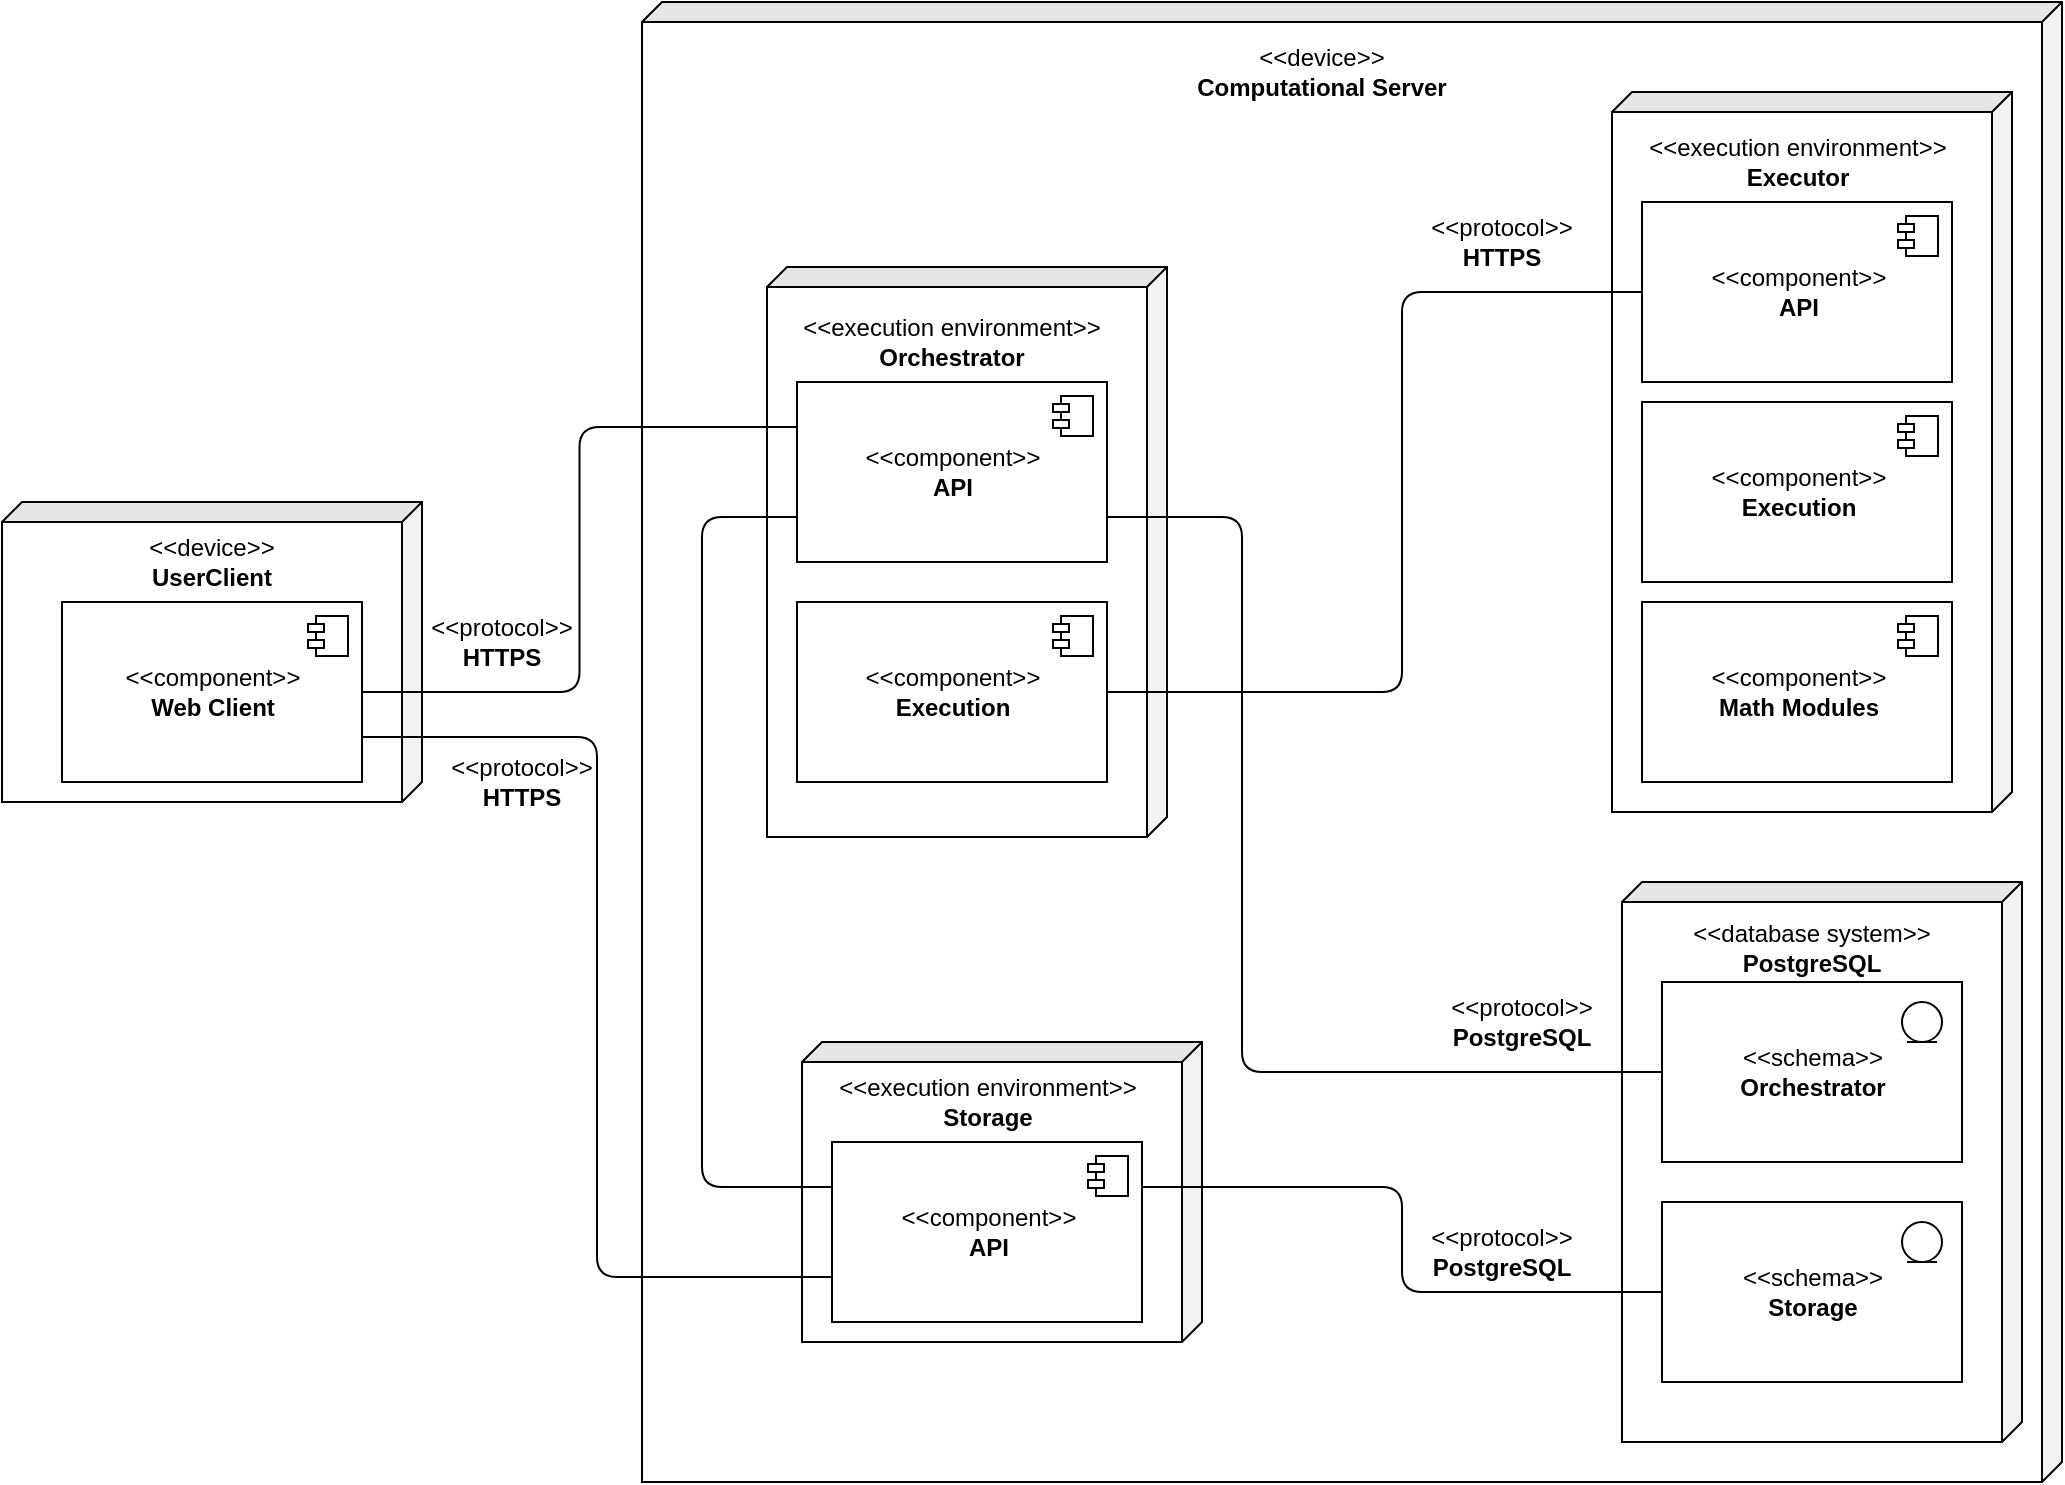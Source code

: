 <mxfile version="17.2.4" type="device"><diagram id="RwHs3k7okTrlKBKqiO1_" name="Page-1"><mxGraphModel dx="1845" dy="741" grid="1" gridSize="10" guides="1" tooltips="1" connect="1" arrows="1" fold="1" page="1" pageScale="1" pageWidth="827" pageHeight="1169" math="0" shadow="0"><root><mxCell id="0"/><mxCell id="1" parent="0"/><mxCell id="rzzWd4vhDg8JMWfKJjgx-2" value="" style="shape=cube;whiteSpace=wrap;html=1;boundedLbl=1;backgroundOutline=1;darkOpacity=0.05;darkOpacity2=0.1;direction=south;size=10;" parent="1" vertex="1"><mxGeometry x="-220" y="280" width="210" height="150" as="geometry"/></mxCell><mxCell id="rzzWd4vhDg8JMWfKJjgx-5" value="" style="shape=cube;whiteSpace=wrap;html=1;boundedLbl=1;backgroundOutline=1;darkOpacity=0.05;darkOpacity2=0.1;direction=south;size=10;" parent="1" vertex="1"><mxGeometry x="100" y="30" width="710" height="740" as="geometry"/></mxCell><mxCell id="rzzWd4vhDg8JMWfKJjgx-6" value="&amp;lt;&amp;lt;device&amp;gt;&amp;gt;&lt;br&gt;&lt;b&gt;UserClient&lt;/b&gt;" style="text;html=1;strokeColor=none;fillColor=none;align=center;verticalAlign=middle;whiteSpace=wrap;rounded=0;" parent="1" vertex="1"><mxGeometry x="-145" y="300" width="60" height="20" as="geometry"/></mxCell><mxCell id="rzzWd4vhDg8JMWfKJjgx-9" value="&amp;lt;&amp;lt;component&amp;gt;&amp;gt;&lt;br&gt;&lt;b&gt;Web Client&lt;/b&gt;" style="html=1;dropTarget=0;" parent="1" vertex="1"><mxGeometry x="-190" y="330" width="150" height="90" as="geometry"/></mxCell><mxCell id="rzzWd4vhDg8JMWfKJjgx-10" value="" style="shape=component;jettyWidth=8;jettyHeight=4;" parent="rzzWd4vhDg8JMWfKJjgx-9" vertex="1"><mxGeometry x="1" width="20" height="20" relative="1" as="geometry"><mxPoint x="-27" y="7" as="offset"/></mxGeometry></mxCell><mxCell id="rzzWd4vhDg8JMWfKJjgx-3" value="" style="shape=cube;whiteSpace=wrap;html=1;boundedLbl=1;backgroundOutline=1;darkOpacity=0.05;darkOpacity2=0.1;direction=south;size=10;" parent="1" vertex="1"><mxGeometry x="162.5" y="162.5" width="200" height="285" as="geometry"/></mxCell><mxCell id="rzzWd4vhDg8JMWfKJjgx-11" value="&amp;lt;&amp;lt;device&amp;gt;&amp;gt;&lt;br&gt;&lt;b&gt;Computational Server&lt;/b&gt;" style="text;html=1;strokeColor=none;fillColor=none;align=center;verticalAlign=middle;whiteSpace=wrap;rounded=0;" parent="1" vertex="1"><mxGeometry x="370" y="50" width="140" height="30" as="geometry"/></mxCell><mxCell id="rzzWd4vhDg8JMWfKJjgx-12" value="&amp;lt;&amp;lt;execution environment&amp;gt;&amp;gt;&lt;br&gt;&lt;b&gt;Orchestrator&lt;/b&gt;" style="text;html=1;strokeColor=none;fillColor=none;align=center;verticalAlign=middle;whiteSpace=wrap;rounded=0;" parent="1" vertex="1"><mxGeometry x="170" y="185" width="170" height="30" as="geometry"/></mxCell><mxCell id="rzzWd4vhDg8JMWfKJjgx-13" value="&amp;lt;&amp;lt;component&amp;gt;&amp;gt;&lt;br&gt;&lt;b&gt;API&lt;/b&gt;" style="html=1;dropTarget=0;" parent="1" vertex="1"><mxGeometry x="177.5" y="220" width="155" height="90" as="geometry"/></mxCell><mxCell id="rzzWd4vhDg8JMWfKJjgx-14" value="" style="shape=component;jettyWidth=8;jettyHeight=4;" parent="rzzWd4vhDg8JMWfKJjgx-13" vertex="1"><mxGeometry x="1" width="20" height="20" relative="1" as="geometry"><mxPoint x="-27" y="7" as="offset"/></mxGeometry></mxCell><mxCell id="rzzWd4vhDg8JMWfKJjgx-21" value="" style="shape=cube;whiteSpace=wrap;html=1;boundedLbl=1;backgroundOutline=1;darkOpacity=0.05;darkOpacity2=0.1;direction=south;size=10;" parent="1" vertex="1"><mxGeometry x="590" y="470" width="200" height="280" as="geometry"/></mxCell><mxCell id="rzzWd4vhDg8JMWfKJjgx-22" value="&amp;lt;&amp;lt;schema&amp;gt;&amp;gt;&lt;br&gt;&lt;b&gt;Orchestrator&lt;/b&gt;" style="html=1;dropTarget=0;" parent="1" vertex="1"><mxGeometry x="610" y="520" width="150" height="90" as="geometry"/></mxCell><mxCell id="rzzWd4vhDg8JMWfKJjgx-24" value="&amp;lt;&amp;lt;database system&amp;gt;&amp;gt;&lt;br&gt;&lt;b&gt;PostgreSQL&lt;/b&gt;" style="text;html=1;strokeColor=none;fillColor=none;align=center;verticalAlign=middle;whiteSpace=wrap;rounded=0;" parent="1" vertex="1"><mxGeometry x="600" y="485" width="170" height="35" as="geometry"/></mxCell><mxCell id="Hi3Ac8oQLRXKYI1mYclS-14" value="&amp;lt;&amp;lt;protocol&amp;gt;&amp;gt;&lt;br&gt;&lt;b&gt;HTTPS&lt;/b&gt;" style="text;html=1;strokeColor=none;fillColor=none;align=center;verticalAlign=middle;whiteSpace=wrap;rounded=0;" parent="1" vertex="1"><mxGeometry x="500" y="140" width="60" height="20" as="geometry"/></mxCell><mxCell id="M4qyIZvMjPyauZ3MhEu3-7" value="&amp;lt;&amp;lt;schema&amp;gt;&amp;gt;&lt;br&gt;&lt;b&gt;Storage&lt;/b&gt;" style="html=1;dropTarget=0;" parent="1" vertex="1"><mxGeometry x="610" y="630" width="150" height="90" as="geometry"/></mxCell><mxCell id="M4qyIZvMjPyauZ3MhEu3-9" value="" style="ellipse;shape=umlEntity;whiteSpace=wrap;html=1;" parent="1" vertex="1"><mxGeometry x="730" y="530" width="20" height="20" as="geometry"/></mxCell><mxCell id="M4qyIZvMjPyauZ3MhEu3-10" value="" style="ellipse;shape=umlEntity;whiteSpace=wrap;html=1;" parent="1" vertex="1"><mxGeometry x="730" y="640" width="20" height="20" as="geometry"/></mxCell><mxCell id="M4qyIZvMjPyauZ3MhEu3-11" value="" style="shape=cube;whiteSpace=wrap;html=1;boundedLbl=1;backgroundOutline=1;darkOpacity=0.05;darkOpacity2=0.1;direction=south;size=10;fillColor=default;" parent="1" vertex="1"><mxGeometry x="585" y="75" width="200" height="360" as="geometry"/></mxCell><mxCell id="M4qyIZvMjPyauZ3MhEu3-12" value="&amp;lt;&amp;lt;execution environment&amp;gt;&amp;gt;&lt;br&gt;&lt;b&gt;Executor&lt;/b&gt;" style="text;html=1;strokeColor=none;fillColor=default;align=center;verticalAlign=middle;whiteSpace=wrap;rounded=0;" parent="1" vertex="1"><mxGeometry x="592.5" y="95" width="170" height="30" as="geometry"/></mxCell><mxCell id="M4qyIZvMjPyauZ3MhEu3-13" value="&amp;lt;&amp;lt;component&amp;gt;&amp;gt;&lt;br&gt;&lt;b&gt;API&lt;/b&gt;" style="html=1;dropTarget=0;fillColor=default;" parent="1" vertex="1"><mxGeometry x="600" y="130" width="155" height="90" as="geometry"/></mxCell><mxCell id="M4qyIZvMjPyauZ3MhEu3-14" value="" style="shape=component;jettyWidth=8;jettyHeight=4;fillColor=default;" parent="M4qyIZvMjPyauZ3MhEu3-13" vertex="1"><mxGeometry x="1" width="20" height="20" relative="1" as="geometry"><mxPoint x="-27" y="7" as="offset"/></mxGeometry></mxCell><mxCell id="M4qyIZvMjPyauZ3MhEu3-15" value="" style="shape=cube;whiteSpace=wrap;html=1;boundedLbl=1;backgroundOutline=1;darkOpacity=0.05;darkOpacity2=0.1;direction=south;size=10;" parent="1" vertex="1"><mxGeometry x="180" y="550" width="200" height="150" as="geometry"/></mxCell><mxCell id="M4qyIZvMjPyauZ3MhEu3-16" value="&amp;lt;&amp;lt;execution environment&amp;gt;&amp;gt;&lt;br&gt;&lt;b&gt;Storage&lt;/b&gt;" style="text;html=1;strokeColor=none;fillColor=none;align=center;verticalAlign=middle;whiteSpace=wrap;rounded=0;" parent="1" vertex="1"><mxGeometry x="187.5" y="565" width="170" height="30" as="geometry"/></mxCell><mxCell id="M4qyIZvMjPyauZ3MhEu3-24" style="edgeStyle=orthogonalEdgeStyle;rounded=1;orthogonalLoop=1;jettySize=auto;html=1;exitX=1;exitY=0.25;exitDx=0;exitDy=0;entryX=0;entryY=0.5;entryDx=0;entryDy=0;endArrow=none;endFill=0;" parent="1" source="M4qyIZvMjPyauZ3MhEu3-17" target="M4qyIZvMjPyauZ3MhEu3-7" edge="1"><mxGeometry relative="1" as="geometry"/></mxCell><mxCell id="M4qyIZvMjPyauZ3MhEu3-17" value="&amp;lt;&amp;lt;component&amp;gt;&amp;gt;&lt;br&gt;&lt;b&gt;API&lt;/b&gt;" style="html=1;dropTarget=0;" parent="1" vertex="1"><mxGeometry x="195" y="600" width="155" height="90" as="geometry"/></mxCell><mxCell id="M4qyIZvMjPyauZ3MhEu3-18" value="" style="shape=component;jettyWidth=8;jettyHeight=4;" parent="M4qyIZvMjPyauZ3MhEu3-17" vertex="1"><mxGeometry x="1" width="20" height="20" relative="1" as="geometry"><mxPoint x="-27" y="7" as="offset"/></mxGeometry></mxCell><mxCell id="M4qyIZvMjPyauZ3MhEu3-21" value="&amp;lt;&amp;lt;protocol&amp;gt;&amp;gt;&lt;br&gt;&lt;b&gt;HTTPS&lt;/b&gt;" style="text;html=1;strokeColor=none;fillColor=none;align=center;verticalAlign=middle;whiteSpace=wrap;rounded=0;" parent="1" vertex="1"><mxGeometry x="10" y="410" width="60" height="20" as="geometry"/></mxCell><mxCell id="M4qyIZvMjPyauZ3MhEu3-23" value="&amp;lt;&amp;lt;protocol&amp;gt;&amp;gt;&lt;br&gt;&lt;b&gt;PostgreSQL&lt;/b&gt;" style="text;html=1;strokeColor=none;fillColor=none;align=center;verticalAlign=middle;whiteSpace=wrap;rounded=0;" parent="1" vertex="1"><mxGeometry x="510" y="530" width="60" height="20" as="geometry"/></mxCell><mxCell id="M4qyIZvMjPyauZ3MhEu3-25" value="&amp;lt;&amp;lt;protocol&amp;gt;&amp;gt;&lt;br&gt;&lt;b&gt;PostgreSQL&lt;/b&gt;" style="text;html=1;strokeColor=none;fillColor=none;align=center;verticalAlign=middle;whiteSpace=wrap;rounded=0;" parent="1" vertex="1"><mxGeometry x="500" y="645" width="60" height="20" as="geometry"/></mxCell><mxCell id="M4qyIZvMjPyauZ3MhEu3-27" value="&amp;lt;&amp;lt;component&amp;gt;&amp;gt;&lt;br&gt;&lt;b&gt;Execution&lt;/b&gt;" style="html=1;dropTarget=0;fillColor=default;" parent="1" vertex="1"><mxGeometry x="600" y="230" width="155" height="90" as="geometry"/></mxCell><mxCell id="M4qyIZvMjPyauZ3MhEu3-28" value="" style="shape=component;jettyWidth=8;jettyHeight=4;fillColor=default;" parent="M4qyIZvMjPyauZ3MhEu3-27" vertex="1"><mxGeometry x="1" width="20" height="20" relative="1" as="geometry"><mxPoint x="-27" y="7" as="offset"/></mxGeometry></mxCell><mxCell id="M4qyIZvMjPyauZ3MhEu3-30" value="&amp;lt;&amp;lt;component&amp;gt;&amp;gt;&lt;br&gt;&lt;b&gt;Math Modules&lt;/b&gt;" style="html=1;dropTarget=0;fillColor=default;" parent="1" vertex="1"><mxGeometry x="600" y="330" width="155" height="90" as="geometry"/></mxCell><mxCell id="M4qyIZvMjPyauZ3MhEu3-31" value="" style="shape=component;jettyWidth=8;jettyHeight=4;fillColor=default;" parent="M4qyIZvMjPyauZ3MhEu3-30" vertex="1"><mxGeometry x="1" width="20" height="20" relative="1" as="geometry"><mxPoint x="-27" y="7" as="offset"/></mxGeometry></mxCell><mxCell id="M4qyIZvMjPyauZ3MhEu3-37" style="edgeStyle=orthogonalEdgeStyle;rounded=1;orthogonalLoop=1;jettySize=auto;html=1;exitX=1;exitY=0.5;exitDx=0;exitDy=0;endArrow=none;endFill=0;entryX=0;entryY=0.5;entryDx=0;entryDy=0;" parent="1" source="M4qyIZvMjPyauZ3MhEu3-34" target="M4qyIZvMjPyauZ3MhEu3-13" edge="1"><mxGeometry relative="1" as="geometry"><Array as="points"><mxPoint x="480" y="375"/><mxPoint x="480" y="175"/></Array></mxGeometry></mxCell><mxCell id="M4qyIZvMjPyauZ3MhEu3-34" value="&amp;lt;&amp;lt;component&amp;gt;&amp;gt;&lt;br&gt;&lt;b&gt;Exeсution&lt;/b&gt;" style="html=1;dropTarget=0;" parent="1" vertex="1"><mxGeometry x="177.5" y="330" width="155" height="90" as="geometry"/></mxCell><mxCell id="M4qyIZvMjPyauZ3MhEu3-35" value="" style="shape=component;jettyWidth=8;jettyHeight=4;" parent="M4qyIZvMjPyauZ3MhEu3-34" vertex="1"><mxGeometry x="1" width="20" height="20" relative="1" as="geometry"><mxPoint x="-27" y="7" as="offset"/></mxGeometry></mxCell><mxCell id="M4qyIZvMjPyauZ3MhEu3-41" value="&amp;lt;&amp;lt;protocol&amp;gt;&amp;gt;&lt;br&gt;&lt;b&gt;HTTPS&lt;/b&gt;" style="text;html=1;strokeColor=none;fillColor=none;align=center;verticalAlign=middle;whiteSpace=wrap;rounded=0;" parent="1" vertex="1"><mxGeometry y="340" width="60" height="20" as="geometry"/></mxCell><mxCell id="M4qyIZvMjPyauZ3MhEu3-22" style="edgeStyle=orthogonalEdgeStyle;rounded=1;orthogonalLoop=1;jettySize=auto;html=1;exitX=1;exitY=0.75;exitDx=0;exitDy=0;entryX=0;entryY=0.5;entryDx=0;entryDy=0;endArrow=none;endFill=0;" parent="1" source="rzzWd4vhDg8JMWfKJjgx-13" target="rzzWd4vhDg8JMWfKJjgx-22" edge="1"><mxGeometry relative="1" as="geometry"><Array as="points"><mxPoint x="400" y="288"/><mxPoint x="400" y="565"/></Array></mxGeometry></mxCell><mxCell id="M4qyIZvMjPyauZ3MhEu3-45" style="edgeStyle=orthogonalEdgeStyle;rounded=1;orthogonalLoop=1;jettySize=auto;html=1;exitX=1;exitY=0.5;exitDx=0;exitDy=0;entryX=0;entryY=0.25;entryDx=0;entryDy=0;endArrow=none;endFill=0;" parent="1" source="rzzWd4vhDg8JMWfKJjgx-9" target="rzzWd4vhDg8JMWfKJjgx-13" edge="1"><mxGeometry relative="1" as="geometry"/></mxCell><mxCell id="M4qyIZvMjPyauZ3MhEu3-36" style="edgeStyle=orthogonalEdgeStyle;rounded=1;orthogonalLoop=1;jettySize=auto;html=1;exitX=0;exitY=0.75;exitDx=0;exitDy=0;endArrow=none;endFill=0;entryX=0;entryY=0.25;entryDx=0;entryDy=0;" parent="1" source="rzzWd4vhDg8JMWfKJjgx-13" target="M4qyIZvMjPyauZ3MhEu3-17" edge="1"><mxGeometry relative="1" as="geometry"><mxPoint x="70" y="430" as="targetPoint"/><Array as="points"><mxPoint x="130" y="288"/><mxPoint x="130" y="623"/></Array></mxGeometry></mxCell><mxCell id="M4qyIZvMjPyauZ3MhEu3-44" style="edgeStyle=orthogonalEdgeStyle;rounded=1;orthogonalLoop=1;jettySize=auto;html=1;exitX=1;exitY=0.75;exitDx=0;exitDy=0;entryX=0;entryY=0.75;entryDx=0;entryDy=0;endArrow=none;endFill=0;" parent="1" source="rzzWd4vhDg8JMWfKJjgx-9" target="M4qyIZvMjPyauZ3MhEu3-17" edge="1"><mxGeometry relative="1" as="geometry"/></mxCell></root></mxGraphModel></diagram></mxfile>